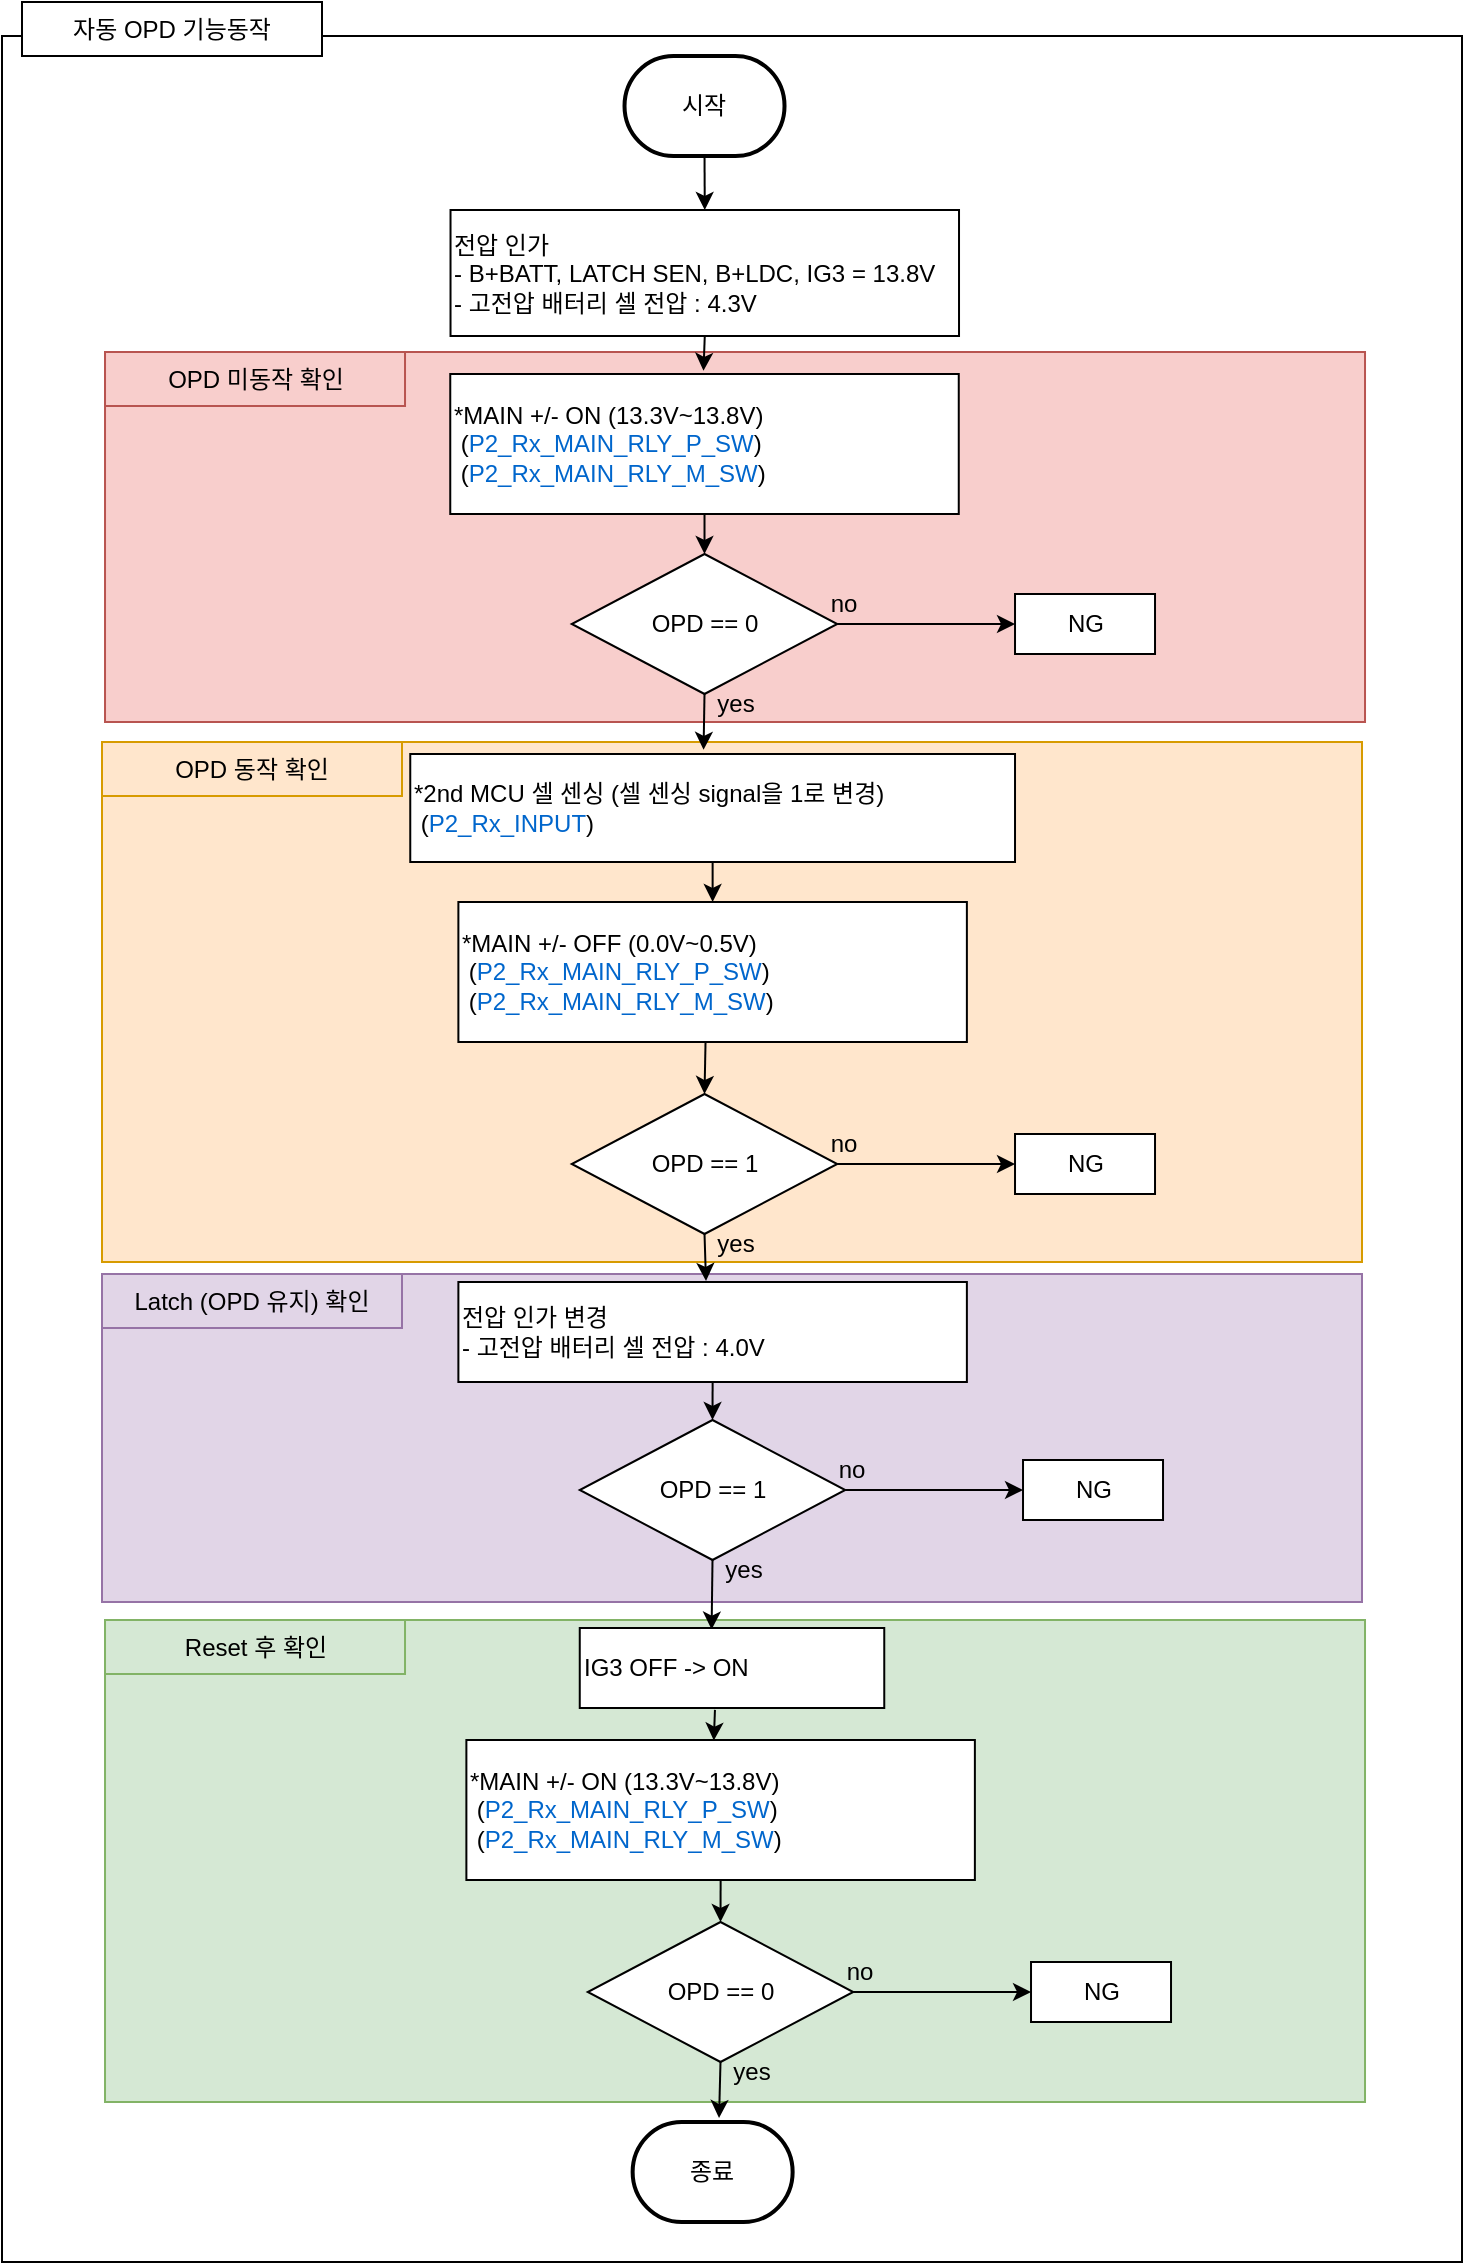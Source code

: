 <mxfile version="22.1.21" type="github">
  <diagram name="페이지-1" id="SJT4u1PBAeTd0MuI108T">
    <mxGraphModel dx="1734" dy="-96" grid="1" gridSize="10" guides="1" tooltips="1" connect="1" arrows="1" fold="1" page="1" pageScale="1" pageWidth="827" pageHeight="1169" math="0" shadow="0">
      <root>
        <mxCell id="0" />
        <mxCell id="1" parent="0" />
        <mxCell id="h-v0uyKteCco3msM5NHK-1" value="" style="rounded=0;whiteSpace=wrap;html=1;align=left;" parent="1" vertex="1">
          <mxGeometry x="48" y="1207" width="730" height="1113" as="geometry" />
        </mxCell>
        <mxCell id="h-v0uyKteCco3msM5NHK-6" value="자동 OPD 기능동작" style="rounded=0;whiteSpace=wrap;html=1;align=center;" parent="1" vertex="1">
          <mxGeometry x="58" y="1190" width="150" height="27" as="geometry" />
        </mxCell>
        <mxCell id="AvkWlbNvbWddTPrm8Bvt-41" value="" style="rounded=0;whiteSpace=wrap;html=1;align=left;fillColor=#ffe6cc;strokeColor=#d79b00;" vertex="1" parent="1">
          <mxGeometry x="98" y="1560" width="630" height="260" as="geometry" />
        </mxCell>
        <mxCell id="AvkWlbNvbWddTPrm8Bvt-42" value="OPD 동작 확인" style="rounded=0;whiteSpace=wrap;html=1;align=center;fillColor=#ffe6cc;strokeColor=#d79b00;" vertex="1" parent="1">
          <mxGeometry x="98.0" y="1560" width="150" height="27" as="geometry" />
        </mxCell>
        <mxCell id="AvkWlbNvbWddTPrm8Bvt-39" value="" style="rounded=0;whiteSpace=wrap;html=1;align=left;fillColor=#f8cecc;strokeColor=#b85450;" vertex="1" parent="1">
          <mxGeometry x="99.51" y="1365" width="630" height="185" as="geometry" />
        </mxCell>
        <mxCell id="AvkWlbNvbWddTPrm8Bvt-40" value="OPD 미동작 확인" style="rounded=0;whiteSpace=wrap;html=1;align=center;fillColor=#f8cecc;strokeColor=#b85450;" vertex="1" parent="1">
          <mxGeometry x="99.51" y="1365" width="150" height="27" as="geometry" />
        </mxCell>
        <mxCell id="AvkWlbNvbWddTPrm8Bvt-44" value="" style="rounded=0;whiteSpace=wrap;html=1;align=left;fillColor=#e1d5e7;strokeColor=#9673a6;" vertex="1" parent="1">
          <mxGeometry x="98" y="1826" width="630" height="164" as="geometry" />
        </mxCell>
        <mxCell id="AvkWlbNvbWddTPrm8Bvt-45" value="Latch (OPD 유지) 확인" style="rounded=0;whiteSpace=wrap;html=1;align=center;fillColor=#e1d5e7;strokeColor=#9673a6;" vertex="1" parent="1">
          <mxGeometry x="98.0" y="1826" width="150" height="27" as="geometry" />
        </mxCell>
        <mxCell id="h-v0uyKteCco3msM5NHK-2" value="시작" style="strokeWidth=2;html=1;shape=mxgraph.flowchart.terminator;whiteSpace=wrap;" parent="1" vertex="1">
          <mxGeometry x="359.26" y="1217" width="80" height="50" as="geometry" />
        </mxCell>
        <mxCell id="h-v0uyKteCco3msM5NHK-3" value="전압 인가&lt;br&gt;- B+BATT, LATCH SEN, B+LDC, IG3 = 13.8V&lt;br&gt;- 고전압 배터리 셀 전압 : 4.3V" style="rounded=0;whiteSpace=wrap;html=1;align=left;" parent="1" vertex="1">
          <mxGeometry x="272.26" y="1294" width="254.25" height="63" as="geometry" />
        </mxCell>
        <mxCell id="h-v0uyKteCco3msM5NHK-4" value="" style="endArrow=classic;html=1;rounded=0;exitX=0.5;exitY=1;exitDx=0;exitDy=0;exitPerimeter=0;entryX=0.5;entryY=0;entryDx=0;entryDy=0;" parent="1" source="h-v0uyKteCco3msM5NHK-2" target="h-v0uyKteCco3msM5NHK-3" edge="1">
          <mxGeometry width="50" height="50" relative="1" as="geometry">
            <mxPoint x="125.26" y="1317" as="sourcePoint" />
            <mxPoint x="175.26" y="1267" as="targetPoint" />
          </mxGeometry>
        </mxCell>
        <mxCell id="h-v0uyKteCco3msM5NHK-5" value="" style="endArrow=classic;html=1;rounded=0;exitX=0.5;exitY=1;exitDx=0;exitDy=0;entryX=0.498;entryY=-0.023;entryDx=0;entryDy=0;entryPerimeter=0;" parent="1" source="h-v0uyKteCco3msM5NHK-3" edge="1" target="AvkWlbNvbWddTPrm8Bvt-1">
          <mxGeometry width="50" height="50" relative="1" as="geometry">
            <mxPoint x="614.51" y="1284" as="sourcePoint" />
            <mxPoint x="399.51" y="1418" as="targetPoint" />
          </mxGeometry>
        </mxCell>
        <mxCell id="AvkWlbNvbWddTPrm8Bvt-1" value="*MAIN +/- ON (13.3V~13.8V)&lt;br&gt;&lt;div&gt;&amp;nbsp;(&lt;font color=&quot;#0066cc&quot;&gt;P2_Rx_MAIN_RLY_P_SW&lt;/font&gt;)&lt;/div&gt;&lt;div&gt;&lt;span style=&quot;font-size: 12px;&quot;&gt;&amp;nbsp;(&lt;font color=&quot;#0066cc&quot;&gt;P2_Rx_MAIN_RLY_M_SW&lt;/font&gt;)&lt;/span&gt;&lt;/div&gt;" style="rounded=0;whiteSpace=wrap;html=1;align=left;" vertex="1" parent="1">
          <mxGeometry x="272.13" y="1376" width="254.25" height="70" as="geometry" />
        </mxCell>
        <mxCell id="AvkWlbNvbWddTPrm8Bvt-2" value="OPD == 0" style="rhombus;whiteSpace=wrap;html=1;" vertex="1" parent="1">
          <mxGeometry x="332.88" y="1466" width="132.75" height="70" as="geometry" />
        </mxCell>
        <mxCell id="AvkWlbNvbWddTPrm8Bvt-3" value="NG" style="rounded=0;whiteSpace=wrap;html=1;align=center;" vertex="1" parent="1">
          <mxGeometry x="554.51" y="1486" width="70" height="30" as="geometry" />
        </mxCell>
        <mxCell id="AvkWlbNvbWddTPrm8Bvt-4" value="*2nd MCU 셀 센싱 (셀 센싱 signal을 1로 변경)&lt;br&gt;&amp;nbsp;(&lt;font color=&quot;#0066cc&quot;&gt;P2_Rx_INPUT&lt;/font&gt;)" style="rounded=0;whiteSpace=wrap;html=1;align=left;" vertex="1" parent="1">
          <mxGeometry x="252.13" y="1566" width="302.38" height="54" as="geometry" />
        </mxCell>
        <mxCell id="AvkWlbNvbWddTPrm8Bvt-5" value="" style="endArrow=classic;html=1;rounded=0;exitX=0.5;exitY=1;exitDx=0;exitDy=0;entryX=0.5;entryY=0;entryDx=0;entryDy=0;" edge="1" parent="1" source="AvkWlbNvbWddTPrm8Bvt-1" target="AvkWlbNvbWddTPrm8Bvt-2">
          <mxGeometry width="50" height="50" relative="1" as="geometry">
            <mxPoint x="564.51" y="1436" as="sourcePoint" />
            <mxPoint x="614.51" y="1386" as="targetPoint" />
          </mxGeometry>
        </mxCell>
        <mxCell id="AvkWlbNvbWddTPrm8Bvt-6" value="" style="endArrow=classic;html=1;rounded=0;exitX=1;exitY=0.5;exitDx=0;exitDy=0;entryX=0;entryY=0.5;entryDx=0;entryDy=0;" edge="1" parent="1" source="AvkWlbNvbWddTPrm8Bvt-2" target="AvkWlbNvbWddTPrm8Bvt-3">
          <mxGeometry width="50" height="50" relative="1" as="geometry">
            <mxPoint x="409.51" y="1456" as="sourcePoint" />
            <mxPoint x="409.51" y="1476" as="targetPoint" />
          </mxGeometry>
        </mxCell>
        <mxCell id="AvkWlbNvbWddTPrm8Bvt-7" value="" style="endArrow=classic;html=1;rounded=0;exitX=0.5;exitY=1;exitDx=0;exitDy=0;entryX=0.485;entryY=-0.039;entryDx=0;entryDy=0;entryPerimeter=0;" edge="1" parent="1" source="AvkWlbNvbWddTPrm8Bvt-2" target="AvkWlbNvbWddTPrm8Bvt-4">
          <mxGeometry width="50" height="50" relative="1" as="geometry">
            <mxPoint x="419.51" y="1466" as="sourcePoint" />
            <mxPoint x="419.51" y="1486" as="targetPoint" />
          </mxGeometry>
        </mxCell>
        <mxCell id="AvkWlbNvbWddTPrm8Bvt-8" value="no" style="text;html=1;strokeColor=none;fillColor=none;align=center;verticalAlign=middle;whiteSpace=wrap;rounded=0;" vertex="1" parent="1">
          <mxGeometry x="439.26" y="1476" width="60" height="30" as="geometry" />
        </mxCell>
        <mxCell id="AvkWlbNvbWddTPrm8Bvt-9" value="yes" style="text;html=1;strokeColor=none;fillColor=none;align=center;verticalAlign=middle;whiteSpace=wrap;rounded=0;fontStyle=0" vertex="1" parent="1">
          <mxGeometry x="384.51" y="1526" width="60" height="30" as="geometry" />
        </mxCell>
        <mxCell id="AvkWlbNvbWddTPrm8Bvt-10" value="*MAIN +/- OFF (0.0V~0.5V)&lt;br&gt;&lt;div&gt;&amp;nbsp;(&lt;font color=&quot;#0066cc&quot;&gt;P2_Rx_MAIN_RLY_P_SW&lt;/font&gt;)&lt;/div&gt;&lt;div&gt;&lt;span style=&quot;font-size: 12px;&quot;&gt;&amp;nbsp;(&lt;font color=&quot;#0066cc&quot;&gt;P2_Rx_MAIN_RLY_M_SW&lt;/font&gt;)&lt;/span&gt;&lt;/div&gt;" style="rounded=0;whiteSpace=wrap;html=1;align=left;" vertex="1" parent="1">
          <mxGeometry x="276.19" y="1640" width="254.25" height="70" as="geometry" />
        </mxCell>
        <mxCell id="AvkWlbNvbWddTPrm8Bvt-11" value="OPD == 1" style="rhombus;whiteSpace=wrap;html=1;" vertex="1" parent="1">
          <mxGeometry x="332.88" y="1736" width="132.75" height="70" as="geometry" />
        </mxCell>
        <mxCell id="AvkWlbNvbWddTPrm8Bvt-12" value="NG" style="rounded=0;whiteSpace=wrap;html=1;align=center;" vertex="1" parent="1">
          <mxGeometry x="554.51" y="1756" width="70" height="30" as="geometry" />
        </mxCell>
        <mxCell id="AvkWlbNvbWddTPrm8Bvt-13" value="" style="endArrow=classic;html=1;rounded=0;exitX=1;exitY=0.5;exitDx=0;exitDy=0;entryX=0;entryY=0.5;entryDx=0;entryDy=0;" edge="1" parent="1" source="AvkWlbNvbWddTPrm8Bvt-11" target="AvkWlbNvbWddTPrm8Bvt-12">
          <mxGeometry width="50" height="50" relative="1" as="geometry">
            <mxPoint x="409.51" y="1726" as="sourcePoint" />
            <mxPoint x="409.51" y="1746" as="targetPoint" />
          </mxGeometry>
        </mxCell>
        <mxCell id="AvkWlbNvbWddTPrm8Bvt-14" value="" style="endArrow=classic;html=1;rounded=0;exitX=0.5;exitY=1;exitDx=0;exitDy=0;entryX=0.487;entryY=-0.011;entryDx=0;entryDy=0;entryPerimeter=0;" edge="1" parent="1" source="AvkWlbNvbWddTPrm8Bvt-11" target="AvkWlbNvbWddTPrm8Bvt-17">
          <mxGeometry width="50" height="50" relative="1" as="geometry">
            <mxPoint x="419.51" y="1736" as="sourcePoint" />
            <mxPoint x="398.51" y="1834" as="targetPoint" />
          </mxGeometry>
        </mxCell>
        <mxCell id="AvkWlbNvbWddTPrm8Bvt-15" value="no" style="text;html=1;strokeColor=none;fillColor=none;align=center;verticalAlign=middle;whiteSpace=wrap;rounded=0;" vertex="1" parent="1">
          <mxGeometry x="439.26" y="1746" width="60" height="30" as="geometry" />
        </mxCell>
        <mxCell id="AvkWlbNvbWddTPrm8Bvt-16" value="yes" style="text;html=1;strokeColor=none;fillColor=none;align=center;verticalAlign=middle;whiteSpace=wrap;rounded=0;fontStyle=0" vertex="1" parent="1">
          <mxGeometry x="384.51" y="1796" width="60" height="30" as="geometry" />
        </mxCell>
        <mxCell id="AvkWlbNvbWddTPrm8Bvt-32" value="" style="endArrow=classic;html=1;rounded=0;exitX=0.5;exitY=1;exitDx=0;exitDy=0;entryX=0.5;entryY=0;entryDx=0;entryDy=0;" edge="1" parent="1" source="AvkWlbNvbWddTPrm8Bvt-4" target="AvkWlbNvbWddTPrm8Bvt-10">
          <mxGeometry width="50" height="50" relative="1" as="geometry">
            <mxPoint x="605.32" y="1610" as="sourcePoint" />
            <mxPoint x="655.32" y="1560" as="targetPoint" />
          </mxGeometry>
        </mxCell>
        <mxCell id="AvkWlbNvbWddTPrm8Bvt-33" value="" style="endArrow=classic;html=1;rounded=0;exitX=0.486;exitY=1.007;exitDx=0;exitDy=0;entryX=0.5;entryY=0;entryDx=0;entryDy=0;exitPerimeter=0;" edge="1" parent="1" source="AvkWlbNvbWddTPrm8Bvt-10" target="AvkWlbNvbWddTPrm8Bvt-11">
          <mxGeometry width="50" height="50" relative="1" as="geometry">
            <mxPoint x="585.32" y="1700" as="sourcePoint" />
            <mxPoint x="635.32" y="1650" as="targetPoint" />
          </mxGeometry>
        </mxCell>
        <mxCell id="AvkWlbNvbWddTPrm8Bvt-46" value="" style="rounded=0;whiteSpace=wrap;html=1;align=left;fillColor=#d5e8d4;strokeColor=#82b366;" vertex="1" parent="1">
          <mxGeometry x="99.51" y="1999" width="630" height="241" as="geometry" />
        </mxCell>
        <mxCell id="AvkWlbNvbWddTPrm8Bvt-47" value="Reset 후 확인" style="rounded=0;whiteSpace=wrap;html=1;align=center;fillColor=#d5e8d4;strokeColor=#82b366;" vertex="1" parent="1">
          <mxGeometry x="99.51" y="1999" width="150" height="27" as="geometry" />
        </mxCell>
        <mxCell id="AvkWlbNvbWddTPrm8Bvt-17" value="전압 인가 변경&lt;br&gt;- 고전압 배터리 셀 전압 : 4.0V" style="rounded=0;whiteSpace=wrap;html=1;align=left;" vertex="1" parent="1">
          <mxGeometry x="276.19" y="1830" width="254.25" height="50" as="geometry" />
        </mxCell>
        <mxCell id="AvkWlbNvbWddTPrm8Bvt-18" value="OPD == 1" style="rhombus;whiteSpace=wrap;html=1;" vertex="1" parent="1">
          <mxGeometry x="336.88" y="1899" width="132.75" height="70" as="geometry" />
        </mxCell>
        <mxCell id="AvkWlbNvbWddTPrm8Bvt-19" value="NG" style="rounded=0;whiteSpace=wrap;html=1;align=center;" vertex="1" parent="1">
          <mxGeometry x="558.51" y="1919" width="70" height="30" as="geometry" />
        </mxCell>
        <mxCell id="AvkWlbNvbWddTPrm8Bvt-20" value="" style="endArrow=classic;html=1;rounded=0;exitX=1;exitY=0.5;exitDx=0;exitDy=0;entryX=0;entryY=0.5;entryDx=0;entryDy=0;" edge="1" parent="1" source="AvkWlbNvbWddTPrm8Bvt-18" target="AvkWlbNvbWddTPrm8Bvt-19">
          <mxGeometry width="50" height="50" relative="1" as="geometry">
            <mxPoint x="413.51" y="1889" as="sourcePoint" />
            <mxPoint x="413.51" y="1909" as="targetPoint" />
          </mxGeometry>
        </mxCell>
        <mxCell id="AvkWlbNvbWddTPrm8Bvt-21" value="" style="endArrow=classic;html=1;rounded=0;exitX=0.5;exitY=1;exitDx=0;exitDy=0;entryX=0.433;entryY=0.019;entryDx=0;entryDy=0;entryPerimeter=0;" edge="1" parent="1" source="AvkWlbNvbWddTPrm8Bvt-18" target="AvkWlbNvbWddTPrm8Bvt-24">
          <mxGeometry width="50" height="50" relative="1" as="geometry">
            <mxPoint x="423.51" y="1899" as="sourcePoint" />
            <mxPoint x="402.51" y="1997" as="targetPoint" />
          </mxGeometry>
        </mxCell>
        <mxCell id="AvkWlbNvbWddTPrm8Bvt-22" value="no" style="text;html=1;strokeColor=none;fillColor=none;align=center;verticalAlign=middle;whiteSpace=wrap;rounded=0;" vertex="1" parent="1">
          <mxGeometry x="443.26" y="1909" width="60" height="30" as="geometry" />
        </mxCell>
        <mxCell id="AvkWlbNvbWddTPrm8Bvt-23" value="yes" style="text;html=1;strokeColor=none;fillColor=none;align=center;verticalAlign=middle;whiteSpace=wrap;rounded=0;fontStyle=0" vertex="1" parent="1">
          <mxGeometry x="388.51" y="1959" width="60" height="30" as="geometry" />
        </mxCell>
        <mxCell id="AvkWlbNvbWddTPrm8Bvt-24" value="IG3 OFF -&amp;gt; ON" style="rounded=0;whiteSpace=wrap;html=1;align=left;" vertex="1" parent="1">
          <mxGeometry x="336.88" y="2003" width="152.25" height="40" as="geometry" />
        </mxCell>
        <mxCell id="AvkWlbNvbWddTPrm8Bvt-25" value="*MAIN +/- ON (13.3V~13.8V)&lt;br&gt;&lt;div&gt;&amp;nbsp;(&lt;font color=&quot;#0066cc&quot;&gt;P2_Rx_MAIN_RLY_P_SW&lt;/font&gt;)&lt;/div&gt;&lt;div&gt;&lt;span style=&quot;font-size: 12px;&quot;&gt;&amp;nbsp;(&lt;font color=&quot;#0066cc&quot;&gt;P2_Rx_MAIN_RLY_M_SW&lt;/font&gt;)&lt;/span&gt;&lt;/div&gt;" style="rounded=0;whiteSpace=wrap;html=1;align=left;" vertex="1" parent="1">
          <mxGeometry x="280.19" y="2059" width="254.25" height="70" as="geometry" />
        </mxCell>
        <mxCell id="AvkWlbNvbWddTPrm8Bvt-26" value="OPD == 0" style="rhombus;whiteSpace=wrap;html=1;" vertex="1" parent="1">
          <mxGeometry x="340.88" y="2150" width="132.75" height="70" as="geometry" />
        </mxCell>
        <mxCell id="AvkWlbNvbWddTPrm8Bvt-27" value="NG" style="rounded=0;whiteSpace=wrap;html=1;align=center;" vertex="1" parent="1">
          <mxGeometry x="562.51" y="2170" width="70" height="30" as="geometry" />
        </mxCell>
        <mxCell id="AvkWlbNvbWddTPrm8Bvt-28" value="" style="endArrow=classic;html=1;rounded=0;exitX=1;exitY=0.5;exitDx=0;exitDy=0;entryX=0;entryY=0.5;entryDx=0;entryDy=0;" edge="1" parent="1" source="AvkWlbNvbWddTPrm8Bvt-26" target="AvkWlbNvbWddTPrm8Bvt-27">
          <mxGeometry width="50" height="50" relative="1" as="geometry">
            <mxPoint x="417.51" y="2140" as="sourcePoint" />
            <mxPoint x="417.51" y="2160" as="targetPoint" />
          </mxGeometry>
        </mxCell>
        <mxCell id="AvkWlbNvbWddTPrm8Bvt-29" value="" style="endArrow=classic;html=1;rounded=0;exitX=0.5;exitY=1;exitDx=0;exitDy=0;entryX=0.54;entryY=-0.04;entryDx=0;entryDy=0;entryPerimeter=0;" edge="1" parent="1" source="AvkWlbNvbWddTPrm8Bvt-26" target="AvkWlbNvbWddTPrm8Bvt-34">
          <mxGeometry width="50" height="50" relative="1" as="geometry">
            <mxPoint x="427.51" y="2150" as="sourcePoint" />
            <mxPoint x="406.51" y="2248" as="targetPoint" />
          </mxGeometry>
        </mxCell>
        <mxCell id="AvkWlbNvbWddTPrm8Bvt-30" value="no" style="text;html=1;strokeColor=none;fillColor=none;align=center;verticalAlign=middle;whiteSpace=wrap;rounded=0;" vertex="1" parent="1">
          <mxGeometry x="447.26" y="2160" width="60" height="30" as="geometry" />
        </mxCell>
        <mxCell id="AvkWlbNvbWddTPrm8Bvt-31" value="yes" style="text;html=1;strokeColor=none;fillColor=none;align=center;verticalAlign=middle;whiteSpace=wrap;rounded=0;fontStyle=0" vertex="1" parent="1">
          <mxGeometry x="392.51" y="2210" width="60" height="30" as="geometry" />
        </mxCell>
        <mxCell id="AvkWlbNvbWddTPrm8Bvt-34" value="종료" style="strokeWidth=2;html=1;shape=mxgraph.flowchart.terminator;whiteSpace=wrap;" vertex="1" parent="1">
          <mxGeometry x="363.32" y="2250" width="80" height="50" as="geometry" />
        </mxCell>
        <mxCell id="AvkWlbNvbWddTPrm8Bvt-35" value="" style="endArrow=classic;html=1;rounded=0;exitX=0.5;exitY=1;exitDx=0;exitDy=0;entryX=0.5;entryY=0;entryDx=0;entryDy=0;" edge="1" parent="1" source="AvkWlbNvbWddTPrm8Bvt-17" target="AvkWlbNvbWddTPrm8Bvt-18">
          <mxGeometry width="50" height="50" relative="1" as="geometry">
            <mxPoint x="615.32" y="1870" as="sourcePoint" />
            <mxPoint x="665.32" y="1820" as="targetPoint" />
          </mxGeometry>
        </mxCell>
        <mxCell id="AvkWlbNvbWddTPrm8Bvt-36" value="" style="endArrow=classic;html=1;rounded=0;exitX=0.444;exitY=1.023;exitDx=0;exitDy=0;entryX=0.522;entryY=0.004;entryDx=0;entryDy=0;entryPerimeter=0;exitPerimeter=0;" edge="1" parent="1" source="AvkWlbNvbWddTPrm8Bvt-24">
          <mxGeometry width="50" height="50" relative="1" as="geometry">
            <mxPoint x="404.005" y="2039" as="sourcePoint" />
            <mxPoint x="403.909" y="2059.28" as="targetPoint" />
          </mxGeometry>
        </mxCell>
        <mxCell id="AvkWlbNvbWddTPrm8Bvt-37" value="" style="endArrow=classic;html=1;rounded=0;exitX=0.5;exitY=1;exitDx=0;exitDy=0;entryX=0.5;entryY=0;entryDx=0;entryDy=0;" edge="1" parent="1" source="AvkWlbNvbWddTPrm8Bvt-25" target="AvkWlbNvbWddTPrm8Bvt-26">
          <mxGeometry width="50" height="50" relative="1" as="geometry">
            <mxPoint x="423.32" y="2049" as="sourcePoint" />
            <mxPoint x="423.32" y="2069" as="targetPoint" />
          </mxGeometry>
        </mxCell>
      </root>
    </mxGraphModel>
  </diagram>
</mxfile>
